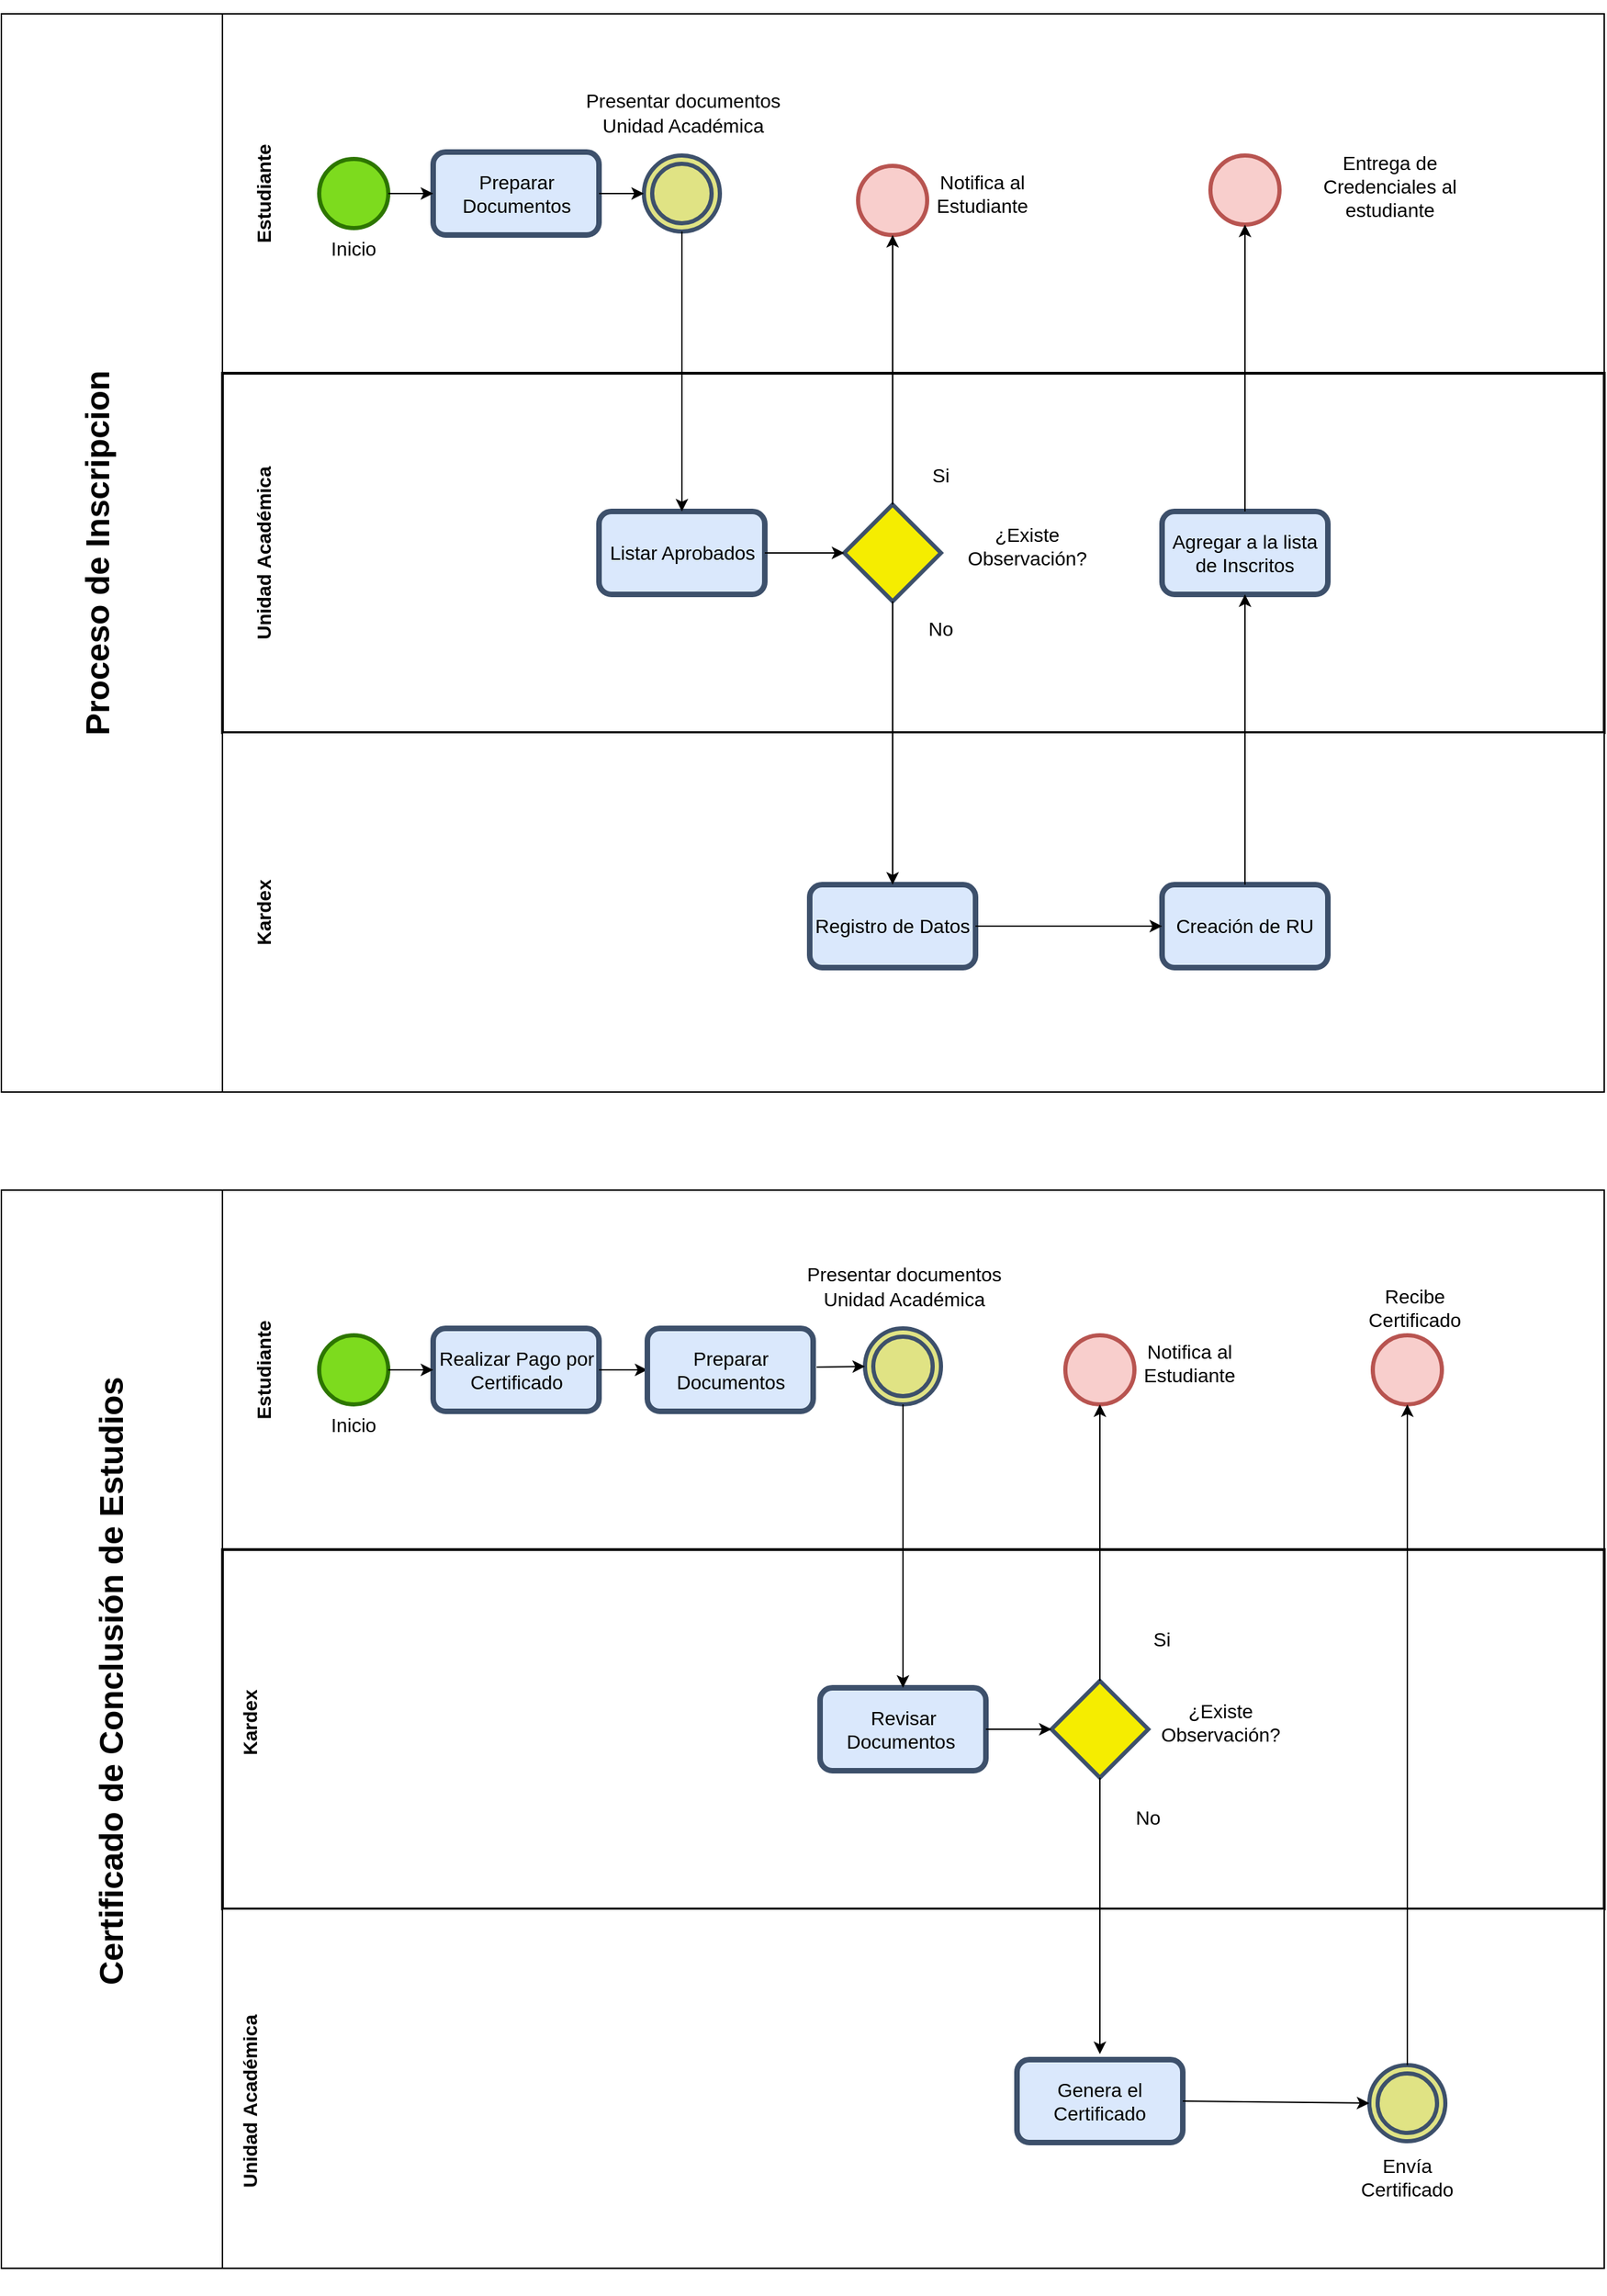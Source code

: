 <mxfile version="20.6.0" type="device"><diagram id="hbJGBcFkHW3J88BMDJPX" name="Página-1"><mxGraphModel dx="966" dy="1791" grid="1" gridSize="10" guides="1" tooltips="1" connect="1" arrows="1" fold="1" page="1" pageScale="1" pageWidth="1169" pageHeight="827" math="0" shadow="0"><root><mxCell id="0"/><mxCell id="1" parent="0"/><mxCell id="PmcAszxNOPZULPJelsG3-1" value="" style="rounded=0;whiteSpace=wrap;html=1;" vertex="1" parent="1"><mxGeometry width="160" height="780" as="geometry"/></mxCell><mxCell id="PmcAszxNOPZULPJelsG3-2" value="" style="rounded=0;whiteSpace=wrap;html=1;" vertex="1" parent="1"><mxGeometry x="160" width="1000" height="260" as="geometry"/></mxCell><mxCell id="PmcAszxNOPZULPJelsG3-5" value="&lt;font style=&quot;font-size: 24px;&quot;&gt;&lt;b style=&quot;&quot;&gt;Proceso de Inscripcion&lt;/b&gt;&lt;/font&gt;" style="text;html=1;strokeColor=none;fillColor=none;align=center;verticalAlign=middle;whiteSpace=wrap;rounded=0;rotation=-90;" vertex="1" parent="1"><mxGeometry x="-70" y="375" width="280" height="30" as="geometry"/></mxCell><mxCell id="PmcAszxNOPZULPJelsG3-6" value="" style="rounded=0;whiteSpace=wrap;html=1;strokeWidth=2;" vertex="1" parent="1"><mxGeometry x="160" y="260" width="1000" height="260" as="geometry"/></mxCell><mxCell id="PmcAszxNOPZULPJelsG3-7" value="" style="rounded=0;whiteSpace=wrap;html=1;" vertex="1" parent="1"><mxGeometry x="160" y="520" width="1000" height="260" as="geometry"/></mxCell><mxCell id="PmcAszxNOPZULPJelsG3-8" value="&lt;font style=&quot;font-size: 14px;&quot;&gt;&lt;font style=&quot;&quot;&gt;&lt;b style=&quot;&quot;&gt;Unidad&amp;nbsp;&lt;/b&gt;&lt;/font&gt;&lt;b style=&quot;&quot;&gt;Académica&lt;/b&gt;&lt;/font&gt;" style="text;html=1;strokeColor=none;fillColor=none;align=center;verticalAlign=middle;whiteSpace=wrap;rounded=0;rotation=-90;" vertex="1" parent="1"><mxGeometry x="50" y="375" width="280" height="30" as="geometry"/></mxCell><mxCell id="PmcAszxNOPZULPJelsG3-9" value="&lt;span style=&quot;font-size: 14px;&quot;&gt;&lt;b&gt;Estudiante&lt;/b&gt;&lt;/span&gt;" style="text;html=1;strokeColor=none;fillColor=none;align=center;verticalAlign=middle;whiteSpace=wrap;rounded=0;rotation=-90;" vertex="1" parent="1"><mxGeometry x="50" y="115" width="280" height="30" as="geometry"/></mxCell><mxCell id="PmcAszxNOPZULPJelsG3-10" value="&lt;span style=&quot;font-size: 14px;&quot;&gt;&lt;b&gt;Kardex&lt;/b&gt;&lt;/span&gt;" style="text;html=1;strokeColor=none;fillColor=none;align=center;verticalAlign=middle;whiteSpace=wrap;rounded=0;rotation=-90;" vertex="1" parent="1"><mxGeometry x="50" y="635" width="280" height="30" as="geometry"/></mxCell><mxCell id="PmcAszxNOPZULPJelsG3-11" value="" style="ellipse;whiteSpace=wrap;html=1;aspect=fixed;fontSize=14;fillColor=#7DDB1E;strokeColor=#2D7600;fontColor=#ffffff;strokeWidth=3;" vertex="1" parent="1"><mxGeometry x="230" y="105" width="50" height="50" as="geometry"/></mxCell><mxCell id="PmcAszxNOPZULPJelsG3-12" value="Inicio" style="text;html=1;strokeColor=none;fillColor=none;align=center;verticalAlign=middle;whiteSpace=wrap;rounded=0;fontSize=14;" vertex="1" parent="1"><mxGeometry x="225" y="155" width="60" height="30" as="geometry"/></mxCell><mxCell id="PmcAszxNOPZULPJelsG3-15" value="Preparar Documentos" style="rounded=1;whiteSpace=wrap;html=1;fontSize=14;fillColor=#dae8fc;strokeColor=#3D506B;strokeWidth=4;" vertex="1" parent="1"><mxGeometry x="312.5" y="100" width="120" height="60" as="geometry"/></mxCell><mxCell id="PmcAszxNOPZULPJelsG3-17" value="" style="ellipse;shape=doubleEllipse;whiteSpace=wrap;html=1;aspect=fixed;strokeColor=#3D506B;strokeWidth=3;fontSize=14;fillColor=#E0E384;" vertex="1" parent="1"><mxGeometry x="465" y="102.5" width="55" height="55" as="geometry"/></mxCell><mxCell id="PmcAszxNOPZULPJelsG3-18" value="&lt;p style=&quot;line-height: 60%;&quot;&gt;&lt;span style=&quot;font-weight: normal;&quot;&gt;&lt;font style=&quot;font-size: 14px;&quot;&gt;Presentar documentos&lt;br&gt;&lt;/font&gt;&lt;/span&gt;&lt;span style=&quot;font-size: 14px; font-weight: normal; background-color: initial;&quot;&gt;Unidad Académica&lt;/span&gt;&lt;span style=&quot;font-weight: normal;&quot;&gt;&lt;font style=&quot;font-size: 14px;&quot;&gt;&lt;br&gt;&lt;/font&gt;&lt;/span&gt;&lt;/p&gt;" style="text;strokeColor=none;fillColor=none;html=1;fontSize=24;fontStyle=1;verticalAlign=middle;align=center;strokeWidth=3;" vertex="1" parent="1"><mxGeometry x="397.5" y="50" width="190" height="40" as="geometry"/></mxCell><mxCell id="PmcAszxNOPZULPJelsG3-19" value="Listar Aprobados" style="rounded=1;whiteSpace=wrap;html=1;fontSize=14;fillColor=#dae8fc;strokeColor=#3D506B;strokeWidth=4;" vertex="1" parent="1"><mxGeometry x="432.5" y="360" width="120" height="60" as="geometry"/></mxCell><mxCell id="PmcAszxNOPZULPJelsG3-20" value="" style="rhombus;whiteSpace=wrap;html=1;strokeColor=#3D506B;strokeWidth=3;fontSize=14;fillColor=#F5ED00;" vertex="1" parent="1"><mxGeometry x="610" y="355" width="70" height="70" as="geometry"/></mxCell><mxCell id="PmcAszxNOPZULPJelsG3-21" value="¿Existe Observación?" style="text;html=1;strokeColor=none;fillColor=none;align=center;verticalAlign=middle;whiteSpace=wrap;rounded=0;strokeWidth=3;fontSize=14;" vertex="1" parent="1"><mxGeometry x="700" y="370" width="85" height="30" as="geometry"/></mxCell><mxCell id="PmcAszxNOPZULPJelsG3-22" value="" style="ellipse;whiteSpace=wrap;html=1;aspect=fixed;fontSize=14;fillColor=#f8cecc;strokeColor=#b85450;strokeWidth=3;" vertex="1" parent="1"><mxGeometry x="620" y="110" width="50" height="50" as="geometry"/></mxCell><mxCell id="PmcAszxNOPZULPJelsG3-23" value="" style="endArrow=classic;html=1;rounded=0;fontSize=14;entryX=0.5;entryY=1;entryDx=0;entryDy=0;exitX=0.5;exitY=0;exitDx=0;exitDy=0;" edge="1" parent="1" source="PmcAszxNOPZULPJelsG3-20" target="PmcAszxNOPZULPJelsG3-22"><mxGeometry width="50" height="50" relative="1" as="geometry"><mxPoint x="640" y="370" as="sourcePoint"/><mxPoint x="690" y="320" as="targetPoint"/></mxGeometry></mxCell><mxCell id="PmcAszxNOPZULPJelsG3-24" value="" style="endArrow=classic;html=1;rounded=0;fontSize=14;entryX=0;entryY=0.5;entryDx=0;entryDy=0;exitX=1;exitY=0.5;exitDx=0;exitDy=0;" edge="1" parent="1" source="PmcAszxNOPZULPJelsG3-11" target="PmcAszxNOPZULPJelsG3-15"><mxGeometry width="50" height="50" relative="1" as="geometry"><mxPoint x="655" y="359.0" as="sourcePoint"/><mxPoint x="655" y="170" as="targetPoint"/></mxGeometry></mxCell><mxCell id="PmcAszxNOPZULPJelsG3-25" value="" style="endArrow=classic;html=1;rounded=0;fontSize=14;entryX=0;entryY=0.5;entryDx=0;entryDy=0;exitX=1;exitY=0.5;exitDx=0;exitDy=0;" edge="1" parent="1" source="PmcAszxNOPZULPJelsG3-15" target="PmcAszxNOPZULPJelsG3-17"><mxGeometry width="50" height="50" relative="1" as="geometry"><mxPoint x="290.0" y="140" as="sourcePoint"/><mxPoint x="320.0" y="142.5" as="targetPoint"/></mxGeometry></mxCell><mxCell id="PmcAszxNOPZULPJelsG3-26" value="" style="endArrow=classic;html=1;rounded=0;fontSize=14;entryX=0.5;entryY=0;entryDx=0;entryDy=0;exitX=0.5;exitY=1;exitDx=0;exitDy=0;" edge="1" parent="1" source="PmcAszxNOPZULPJelsG3-17" target="PmcAszxNOPZULPJelsG3-19"><mxGeometry width="50" height="50" relative="1" as="geometry"><mxPoint x="300.0" y="150" as="sourcePoint"/><mxPoint x="330.0" y="152.5" as="targetPoint"/></mxGeometry></mxCell><mxCell id="PmcAszxNOPZULPJelsG3-27" value="Si" style="text;html=1;strokeColor=none;fillColor=none;align=center;verticalAlign=middle;whiteSpace=wrap;rounded=0;strokeWidth=3;fontSize=14;" vertex="1" parent="1"><mxGeometry x="650" y="319" width="60" height="30" as="geometry"/></mxCell><mxCell id="PmcAszxNOPZULPJelsG3-30" value="No" style="text;html=1;strokeColor=none;fillColor=none;align=center;verticalAlign=middle;whiteSpace=wrap;rounded=0;strokeWidth=3;fontSize=14;" vertex="1" parent="1"><mxGeometry x="650" y="430" width="60" height="30" as="geometry"/></mxCell><mxCell id="PmcAszxNOPZULPJelsG3-31" value="Notifica al Estudiante" style="text;html=1;strokeColor=none;fillColor=none;align=center;verticalAlign=middle;whiteSpace=wrap;rounded=0;strokeWidth=3;fontSize=14;" vertex="1" parent="1"><mxGeometry x="680" y="115" width="60" height="30" as="geometry"/></mxCell><mxCell id="PmcAszxNOPZULPJelsG3-33" value="" style="endArrow=classic;html=1;rounded=0;fontSize=14;entryX=0;entryY=0.5;entryDx=0;entryDy=0;exitX=1;exitY=0.5;exitDx=0;exitDy=0;" edge="1" parent="1" source="PmcAszxNOPZULPJelsG3-19" target="PmcAszxNOPZULPJelsG3-20"><mxGeometry width="50" height="50" relative="1" as="geometry"><mxPoint x="420" y="630" as="sourcePoint"/><mxPoint x="470" y="580" as="targetPoint"/></mxGeometry></mxCell><mxCell id="PmcAszxNOPZULPJelsG3-34" value="Registro de Datos" style="rounded=1;whiteSpace=wrap;html=1;fontSize=14;fillColor=#dae8fc;strokeColor=#3D506B;strokeWidth=4;" vertex="1" parent="1"><mxGeometry x="585" y="630" width="120" height="60" as="geometry"/></mxCell><mxCell id="PmcAszxNOPZULPJelsG3-35" value="Creación de RU" style="rounded=1;whiteSpace=wrap;html=1;fontSize=14;fillColor=#dae8fc;strokeColor=#3D506B;strokeWidth=4;" vertex="1" parent="1"><mxGeometry x="840" y="630" width="120" height="60" as="geometry"/></mxCell><mxCell id="PmcAszxNOPZULPJelsG3-37" value="" style="endArrow=classic;html=1;rounded=0;fontSize=14;entryX=0.5;entryY=0;entryDx=0;entryDy=0;exitX=0.5;exitY=1;exitDx=0;exitDy=0;" edge="1" parent="1" source="PmcAszxNOPZULPJelsG3-20" target="PmcAszxNOPZULPJelsG3-34"><mxGeometry width="50" height="50" relative="1" as="geometry"><mxPoint x="390" y="660" as="sourcePoint"/><mxPoint x="440" y="610" as="targetPoint"/></mxGeometry></mxCell><mxCell id="PmcAszxNOPZULPJelsG3-38" value="" style="endArrow=classic;html=1;rounded=0;fontSize=14;entryX=0;entryY=0.5;entryDx=0;entryDy=0;exitX=1;exitY=0.5;exitDx=0;exitDy=0;" edge="1" parent="1" source="PmcAszxNOPZULPJelsG3-34" target="PmcAszxNOPZULPJelsG3-35"><mxGeometry width="50" height="50" relative="1" as="geometry"><mxPoint x="670" y="770" as="sourcePoint"/><mxPoint x="720" y="720" as="targetPoint"/></mxGeometry></mxCell><mxCell id="PmcAszxNOPZULPJelsG3-39" value="" style="ellipse;whiteSpace=wrap;html=1;aspect=fixed;fontSize=14;fillColor=#f8cecc;strokeColor=#b85450;strokeWidth=3;" vertex="1" parent="1"><mxGeometry x="875" y="102.5" width="50" height="50" as="geometry"/></mxCell><mxCell id="PmcAszxNOPZULPJelsG3-40" value="Entrega de Credenciales al estudiante" style="text;html=1;strokeColor=none;fillColor=none;align=center;verticalAlign=middle;whiteSpace=wrap;rounded=0;strokeWidth=3;fontSize=14;" vertex="1" parent="1"><mxGeometry x="930" y="110" width="150" height="30" as="geometry"/></mxCell><mxCell id="PmcAszxNOPZULPJelsG3-41" value="Agregar a la lista de Inscritos" style="rounded=1;whiteSpace=wrap;html=1;fontSize=14;fillColor=#dae8fc;strokeColor=#3D506B;strokeWidth=4;" vertex="1" parent="1"><mxGeometry x="840" y="360" width="120" height="60" as="geometry"/></mxCell><mxCell id="PmcAszxNOPZULPJelsG3-42" value="" style="endArrow=classic;html=1;rounded=0;fontSize=14;entryX=0.5;entryY=1;entryDx=0;entryDy=0;exitX=0.5;exitY=0;exitDx=0;exitDy=0;" edge="1" parent="1" source="PmcAszxNOPZULPJelsG3-35" target="PmcAszxNOPZULPJelsG3-41"><mxGeometry width="50" height="50" relative="1" as="geometry"><mxPoint x="1060" y="680" as="sourcePoint"/><mxPoint x="1110" y="630" as="targetPoint"/></mxGeometry></mxCell><mxCell id="PmcAszxNOPZULPJelsG3-43" value="" style="endArrow=classic;html=1;rounded=0;fontSize=14;entryX=0.5;entryY=1;entryDx=0;entryDy=0;exitX=0.5;exitY=0;exitDx=0;exitDy=0;" edge="1" parent="1" source="PmcAszxNOPZULPJelsG3-41" target="PmcAszxNOPZULPJelsG3-39"><mxGeometry width="50" height="50" relative="1" as="geometry"><mxPoint x="910" y="640" as="sourcePoint"/><mxPoint x="910" y="430" as="targetPoint"/></mxGeometry></mxCell><mxCell id="PmcAszxNOPZULPJelsG3-44" value="" style="rounded=0;whiteSpace=wrap;html=1;" vertex="1" parent="1"><mxGeometry y="851" width="160" height="780" as="geometry"/></mxCell><mxCell id="PmcAszxNOPZULPJelsG3-45" value="" style="rounded=0;whiteSpace=wrap;html=1;" vertex="1" parent="1"><mxGeometry x="160" y="851" width="1000" height="260" as="geometry"/></mxCell><mxCell id="PmcAszxNOPZULPJelsG3-46" value="&lt;font style=&quot;&quot;&gt;&lt;b style=&quot;font-size: 24px;&quot;&gt;Certificado de &lt;/b&gt;&lt;span style=&quot;font-size: 24px;&quot;&gt;&lt;b&gt;Conclusión&lt;/b&gt;&lt;/span&gt;&lt;b style=&quot;font-size: 24px;&quot;&gt;&amp;nbsp;de Estudios&lt;/b&gt;&lt;/font&gt;" style="text;html=1;strokeColor=none;fillColor=none;align=center;verticalAlign=middle;whiteSpace=wrap;rounded=0;rotation=-90;" vertex="1" parent="1"><mxGeometry x="-145" y="1191" width="450" height="30" as="geometry"/></mxCell><mxCell id="PmcAszxNOPZULPJelsG3-47" value="" style="rounded=0;whiteSpace=wrap;html=1;strokeWidth=2;" vertex="1" parent="1"><mxGeometry x="160" y="1111" width="1000" height="260" as="geometry"/></mxCell><mxCell id="PmcAszxNOPZULPJelsG3-48" value="" style="rounded=0;whiteSpace=wrap;html=1;" vertex="1" parent="1"><mxGeometry x="160" y="1371" width="1000" height="260" as="geometry"/></mxCell><mxCell id="PmcAszxNOPZULPJelsG3-49" value="&lt;font style=&quot;font-size: 14px;&quot;&gt;&lt;font style=&quot;&quot;&gt;&lt;b style=&quot;&quot;&gt;Unidad&amp;nbsp;&lt;/b&gt;&lt;/font&gt;&lt;b style=&quot;&quot;&gt;Académica&lt;/b&gt;&lt;/font&gt;" style="text;html=1;strokeColor=none;fillColor=none;align=center;verticalAlign=middle;whiteSpace=wrap;rounded=0;rotation=-90;" vertex="1" parent="1"><mxGeometry x="40" y="1495" width="280" height="30" as="geometry"/></mxCell><mxCell id="PmcAszxNOPZULPJelsG3-50" value="&lt;span style=&quot;font-size: 14px;&quot;&gt;&lt;b&gt;Estudiante&lt;/b&gt;&lt;/span&gt;" style="text;html=1;strokeColor=none;fillColor=none;align=center;verticalAlign=middle;whiteSpace=wrap;rounded=0;rotation=-90;" vertex="1" parent="1"><mxGeometry x="50" y="966" width="280" height="30" as="geometry"/></mxCell><mxCell id="PmcAszxNOPZULPJelsG3-51" value="&lt;span style=&quot;font-size: 14px;&quot;&gt;&lt;b&gt;Kardex&lt;/b&gt;&lt;/span&gt;" style="text;html=1;strokeColor=none;fillColor=none;align=center;verticalAlign=middle;whiteSpace=wrap;rounded=0;rotation=-90;" vertex="1" parent="1"><mxGeometry x="40" y="1221" width="280" height="30" as="geometry"/></mxCell><mxCell id="PmcAszxNOPZULPJelsG3-52" value="" style="ellipse;whiteSpace=wrap;html=1;aspect=fixed;fontSize=14;fillColor=#7DDB1E;strokeColor=#2D7600;fontColor=#ffffff;strokeWidth=3;" vertex="1" parent="1"><mxGeometry x="230" y="956" width="50" height="50" as="geometry"/></mxCell><mxCell id="PmcAszxNOPZULPJelsG3-53" value="Inicio" style="text;html=1;strokeColor=none;fillColor=none;align=center;verticalAlign=middle;whiteSpace=wrap;rounded=0;fontSize=14;" vertex="1" parent="1"><mxGeometry x="225" y="1006" width="60" height="30" as="geometry"/></mxCell><mxCell id="PmcAszxNOPZULPJelsG3-54" value="Realizar Pago por Certificado" style="rounded=1;whiteSpace=wrap;html=1;fontSize=14;fillColor=#dae8fc;strokeColor=#3D506B;strokeWidth=4;" vertex="1" parent="1"><mxGeometry x="312.5" y="951" width="120" height="60" as="geometry"/></mxCell><mxCell id="PmcAszxNOPZULPJelsG3-55" value="" style="ellipse;shape=doubleEllipse;whiteSpace=wrap;html=1;aspect=fixed;strokeColor=#3D506B;strokeWidth=3;fontSize=14;fillColor=#E0E384;" vertex="1" parent="1"><mxGeometry x="625" y="951" width="55" height="55" as="geometry"/></mxCell><mxCell id="PmcAszxNOPZULPJelsG3-56" value="&lt;p style=&quot;line-height: 60%;&quot;&gt;&lt;span style=&quot;font-weight: normal;&quot;&gt;&lt;font style=&quot;font-size: 14px;&quot;&gt;Presentar documentos&lt;br&gt;&lt;/font&gt;&lt;/span&gt;&lt;span style=&quot;font-size: 14px; font-weight: normal; background-color: initial;&quot;&gt;Unidad Académica&lt;/span&gt;&lt;span style=&quot;font-weight: normal;&quot;&gt;&lt;font style=&quot;font-size: 14px;&quot;&gt;&lt;br&gt;&lt;/font&gt;&lt;/span&gt;&lt;/p&gt;" style="text;strokeColor=none;fillColor=none;html=1;fontSize=24;fontStyle=1;verticalAlign=middle;align=center;strokeWidth=3;" vertex="1" parent="1"><mxGeometry x="557.5" y="898.5" width="190" height="40" as="geometry"/></mxCell><mxCell id="PmcAszxNOPZULPJelsG3-57" value="Revisar Documentos&amp;nbsp;" style="rounded=1;whiteSpace=wrap;html=1;fontSize=14;fillColor=#dae8fc;strokeColor=#3D506B;strokeWidth=4;" vertex="1" parent="1"><mxGeometry x="592.5" y="1211" width="120" height="60" as="geometry"/></mxCell><mxCell id="PmcAszxNOPZULPJelsG3-62" value="" style="endArrow=classic;html=1;rounded=0;fontSize=14;entryX=0;entryY=0.5;entryDx=0;entryDy=0;exitX=1;exitY=0.5;exitDx=0;exitDy=0;" edge="1" parent="1" source="PmcAszxNOPZULPJelsG3-52" target="PmcAszxNOPZULPJelsG3-54"><mxGeometry width="50" height="50" relative="1" as="geometry"><mxPoint x="655" y="1210.0" as="sourcePoint"/><mxPoint x="655" y="1021" as="targetPoint"/></mxGeometry></mxCell><mxCell id="PmcAszxNOPZULPJelsG3-63" value="" style="endArrow=classic;html=1;rounded=0;fontSize=14;entryX=0;entryY=0.5;entryDx=0;entryDy=0;exitX=1;exitY=0.5;exitDx=0;exitDy=0;" edge="1" parent="1" source="PmcAszxNOPZULPJelsG3-54" target="PmcAszxNOPZULPJelsG3-78"><mxGeometry width="50" height="50" relative="1" as="geometry"><mxPoint x="290.0" y="991" as="sourcePoint"/><mxPoint x="320.0" y="993.5" as="targetPoint"/></mxGeometry></mxCell><mxCell id="PmcAszxNOPZULPJelsG3-64" value="" style="endArrow=classic;html=1;rounded=0;fontSize=14;entryX=0.5;entryY=0;entryDx=0;entryDy=0;exitX=0.5;exitY=1;exitDx=0;exitDy=0;" edge="1" parent="1" source="PmcAszxNOPZULPJelsG3-55" target="PmcAszxNOPZULPJelsG3-57"><mxGeometry width="50" height="50" relative="1" as="geometry"><mxPoint x="300.0" y="1001" as="sourcePoint"/><mxPoint x="330.0" y="1003.5" as="targetPoint"/></mxGeometry></mxCell><mxCell id="PmcAszxNOPZULPJelsG3-78" value="Preparar Documentos" style="rounded=1;whiteSpace=wrap;html=1;fontSize=14;fillColor=#dae8fc;strokeColor=#3D506B;strokeWidth=4;" vertex="1" parent="1"><mxGeometry x="467.5" y="951" width="120" height="60" as="geometry"/></mxCell><mxCell id="PmcAszxNOPZULPJelsG3-79" value="" style="endArrow=classic;html=1;rounded=0;fontSize=14;entryX=0;entryY=0.5;entryDx=0;entryDy=0;" edge="1" parent="1" target="PmcAszxNOPZULPJelsG3-55"><mxGeometry width="50" height="50" relative="1" as="geometry"><mxPoint x="590" y="979" as="sourcePoint"/><mxPoint x="477.5" y="991" as="targetPoint"/></mxGeometry></mxCell><mxCell id="PmcAszxNOPZULPJelsG3-80" value="" style="rhombus;whiteSpace=wrap;html=1;strokeColor=#3D506B;strokeWidth=3;fontSize=14;fillColor=#F5ED00;" vertex="1" parent="1"><mxGeometry x="760" y="1206" width="70" height="70" as="geometry"/></mxCell><mxCell id="PmcAszxNOPZULPJelsG3-81" value="¿Existe Observación?" style="text;html=1;strokeColor=none;fillColor=none;align=center;verticalAlign=middle;whiteSpace=wrap;rounded=0;strokeWidth=3;fontSize=14;" vertex="1" parent="1"><mxGeometry x="840" y="1221" width="85" height="30" as="geometry"/></mxCell><mxCell id="PmcAszxNOPZULPJelsG3-82" value="" style="ellipse;whiteSpace=wrap;html=1;aspect=fixed;fontSize=14;fillColor=#f8cecc;strokeColor=#b85450;strokeWidth=3;" vertex="1" parent="1"><mxGeometry x="770" y="956" width="50" height="50" as="geometry"/></mxCell><mxCell id="PmcAszxNOPZULPJelsG3-83" value="" style="endArrow=classic;html=1;rounded=0;fontSize=14;entryX=0.5;entryY=1;entryDx=0;entryDy=0;exitX=0.5;exitY=0;exitDx=0;exitDy=0;" edge="1" parent="1" target="PmcAszxNOPZULPJelsG3-82" source="PmcAszxNOPZULPJelsG3-80"><mxGeometry width="50" height="50" relative="1" as="geometry"><mxPoint x="795" y="1201" as="sourcePoint"/><mxPoint x="840" y="1166" as="targetPoint"/></mxGeometry></mxCell><mxCell id="PmcAszxNOPZULPJelsG3-84" value="Si" style="text;html=1;strokeColor=none;fillColor=none;align=center;verticalAlign=middle;whiteSpace=wrap;rounded=0;strokeWidth=3;fontSize=14;" vertex="1" parent="1"><mxGeometry x="810" y="1161" width="60" height="30" as="geometry"/></mxCell><mxCell id="PmcAszxNOPZULPJelsG3-85" value="No" style="text;html=1;strokeColor=none;fillColor=none;align=center;verticalAlign=middle;whiteSpace=wrap;rounded=0;strokeWidth=3;fontSize=14;" vertex="1" parent="1"><mxGeometry x="800" y="1290" width="60" height="30" as="geometry"/></mxCell><mxCell id="PmcAszxNOPZULPJelsG3-86" value="Notifica al Estudiante" style="text;html=1;strokeColor=none;fillColor=none;align=center;verticalAlign=middle;whiteSpace=wrap;rounded=0;strokeWidth=3;fontSize=14;" vertex="1" parent="1"><mxGeometry x="830" y="961" width="60" height="30" as="geometry"/></mxCell><mxCell id="PmcAszxNOPZULPJelsG3-87" value="" style="endArrow=classic;html=1;rounded=0;fontSize=14;entryX=0.5;entryY=0;entryDx=0;entryDy=0;exitX=0.5;exitY=1;exitDx=0;exitDy=0;" edge="1" parent="1" source="PmcAszxNOPZULPJelsG3-80"><mxGeometry width="50" height="50" relative="1" as="geometry"><mxPoint x="795" y="1271" as="sourcePoint"/><mxPoint x="795" y="1476" as="targetPoint"/></mxGeometry></mxCell><mxCell id="PmcAszxNOPZULPJelsG3-89" value="" style="endArrow=classic;html=1;rounded=0;fontSize=14;entryX=0;entryY=0.5;entryDx=0;entryDy=0;exitX=1;exitY=0.5;exitDx=0;exitDy=0;" edge="1" parent="1" source="PmcAszxNOPZULPJelsG3-57" target="PmcAszxNOPZULPJelsG3-80"><mxGeometry width="50" height="50" relative="1" as="geometry"><mxPoint x="440" y="1290" as="sourcePoint"/><mxPoint x="490" y="1240" as="targetPoint"/></mxGeometry></mxCell><mxCell id="PmcAszxNOPZULPJelsG3-90" value="Genera el Certificado" style="rounded=1;whiteSpace=wrap;html=1;fontSize=14;fillColor=#dae8fc;strokeColor=#3D506B;strokeWidth=4;" vertex="1" parent="1"><mxGeometry x="735" y="1480" width="120" height="60" as="geometry"/></mxCell><mxCell id="PmcAszxNOPZULPJelsG3-91" value="" style="ellipse;shape=doubleEllipse;whiteSpace=wrap;html=1;aspect=fixed;strokeColor=#3D506B;strokeWidth=3;fontSize=14;fillColor=#E0E384;" vertex="1" parent="1"><mxGeometry x="990" y="1484" width="55" height="55" as="geometry"/></mxCell><mxCell id="PmcAszxNOPZULPJelsG3-92" value="" style="ellipse;whiteSpace=wrap;html=1;aspect=fixed;fontSize=14;fillColor=#f8cecc;strokeColor=#b85450;strokeWidth=3;" vertex="1" parent="1"><mxGeometry x="992.5" y="956" width="50" height="50" as="geometry"/></mxCell><mxCell id="PmcAszxNOPZULPJelsG3-94" value="Recibe Certificado" style="text;html=1;strokeColor=none;fillColor=none;align=center;verticalAlign=middle;whiteSpace=wrap;rounded=0;strokeWidth=3;fontSize=14;" vertex="1" parent="1"><mxGeometry x="992.5" y="921" width="60" height="30" as="geometry"/></mxCell><mxCell id="PmcAszxNOPZULPJelsG3-95" value="Envía Certificado" style="text;html=1;strokeColor=none;fillColor=none;align=center;verticalAlign=middle;whiteSpace=wrap;rounded=0;strokeWidth=3;fontSize=14;" vertex="1" parent="1"><mxGeometry x="975" y="1550" width="85" height="30" as="geometry"/></mxCell><mxCell id="PmcAszxNOPZULPJelsG3-97" value="" style="endArrow=classic;html=1;rounded=0;fontSize=14;entryX=0;entryY=0.5;entryDx=0;entryDy=0;exitX=1;exitY=0.5;exitDx=0;exitDy=0;" edge="1" parent="1" source="PmcAszxNOPZULPJelsG3-90" target="PmcAszxNOPZULPJelsG3-91"><mxGeometry width="50" height="50" relative="1" as="geometry"><mxPoint x="500" y="1570" as="sourcePoint"/><mxPoint x="550" y="1520" as="targetPoint"/></mxGeometry></mxCell><mxCell id="PmcAszxNOPZULPJelsG3-98" value="" style="endArrow=classic;html=1;rounded=0;fontSize=14;entryX=0.5;entryY=1;entryDx=0;entryDy=0;exitX=0.5;exitY=0;exitDx=0;exitDy=0;" edge="1" parent="1" source="PmcAszxNOPZULPJelsG3-91" target="PmcAszxNOPZULPJelsG3-92"><mxGeometry width="50" height="50" relative="1" as="geometry"><mxPoint x="1020" y="1470" as="sourcePoint"/><mxPoint x="1070" y="1420" as="targetPoint"/></mxGeometry></mxCell></root></mxGraphModel></diagram></mxfile>
